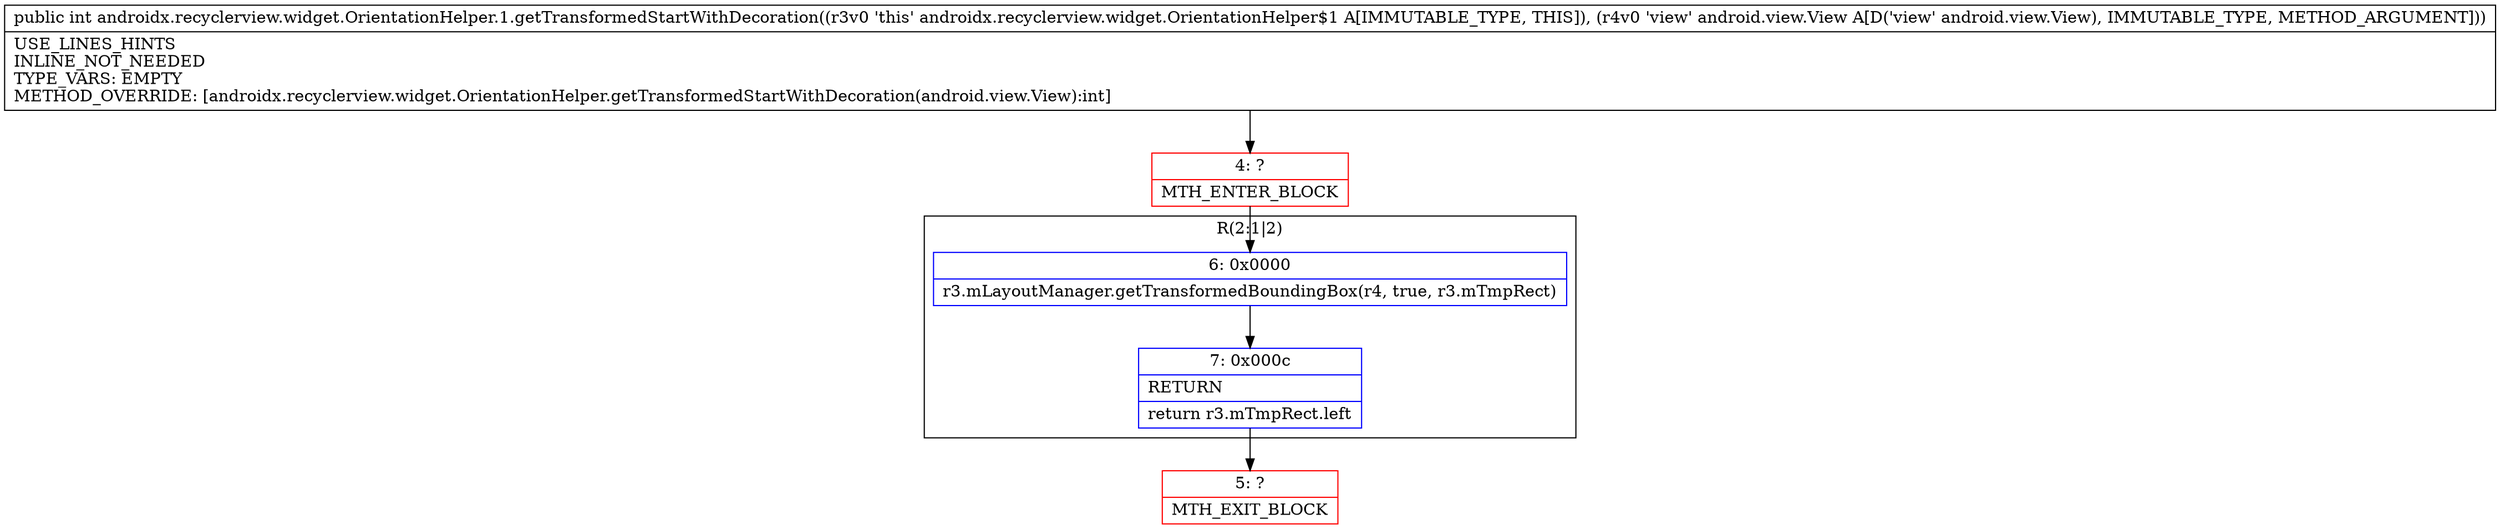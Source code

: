 digraph "CFG forandroidx.recyclerview.widget.OrientationHelper.1.getTransformedStartWithDecoration(Landroid\/view\/View;)I" {
subgraph cluster_Region_1594760370 {
label = "R(2:1|2)";
node [shape=record,color=blue];
Node_6 [shape=record,label="{6\:\ 0x0000|r3.mLayoutManager.getTransformedBoundingBox(r4, true, r3.mTmpRect)\l}"];
Node_7 [shape=record,label="{7\:\ 0x000c|RETURN\l|return r3.mTmpRect.left\l}"];
}
Node_4 [shape=record,color=red,label="{4\:\ ?|MTH_ENTER_BLOCK\l}"];
Node_5 [shape=record,color=red,label="{5\:\ ?|MTH_EXIT_BLOCK\l}"];
MethodNode[shape=record,label="{public int androidx.recyclerview.widget.OrientationHelper.1.getTransformedStartWithDecoration((r3v0 'this' androidx.recyclerview.widget.OrientationHelper$1 A[IMMUTABLE_TYPE, THIS]), (r4v0 'view' android.view.View A[D('view' android.view.View), IMMUTABLE_TYPE, METHOD_ARGUMENT]))  | USE_LINES_HINTS\lINLINE_NOT_NEEDED\lTYPE_VARS: EMPTY\lMETHOD_OVERRIDE: [androidx.recyclerview.widget.OrientationHelper.getTransformedStartWithDecoration(android.view.View):int]\l}"];
MethodNode -> Node_4;Node_6 -> Node_7;
Node_7 -> Node_5;
Node_4 -> Node_6;
}

